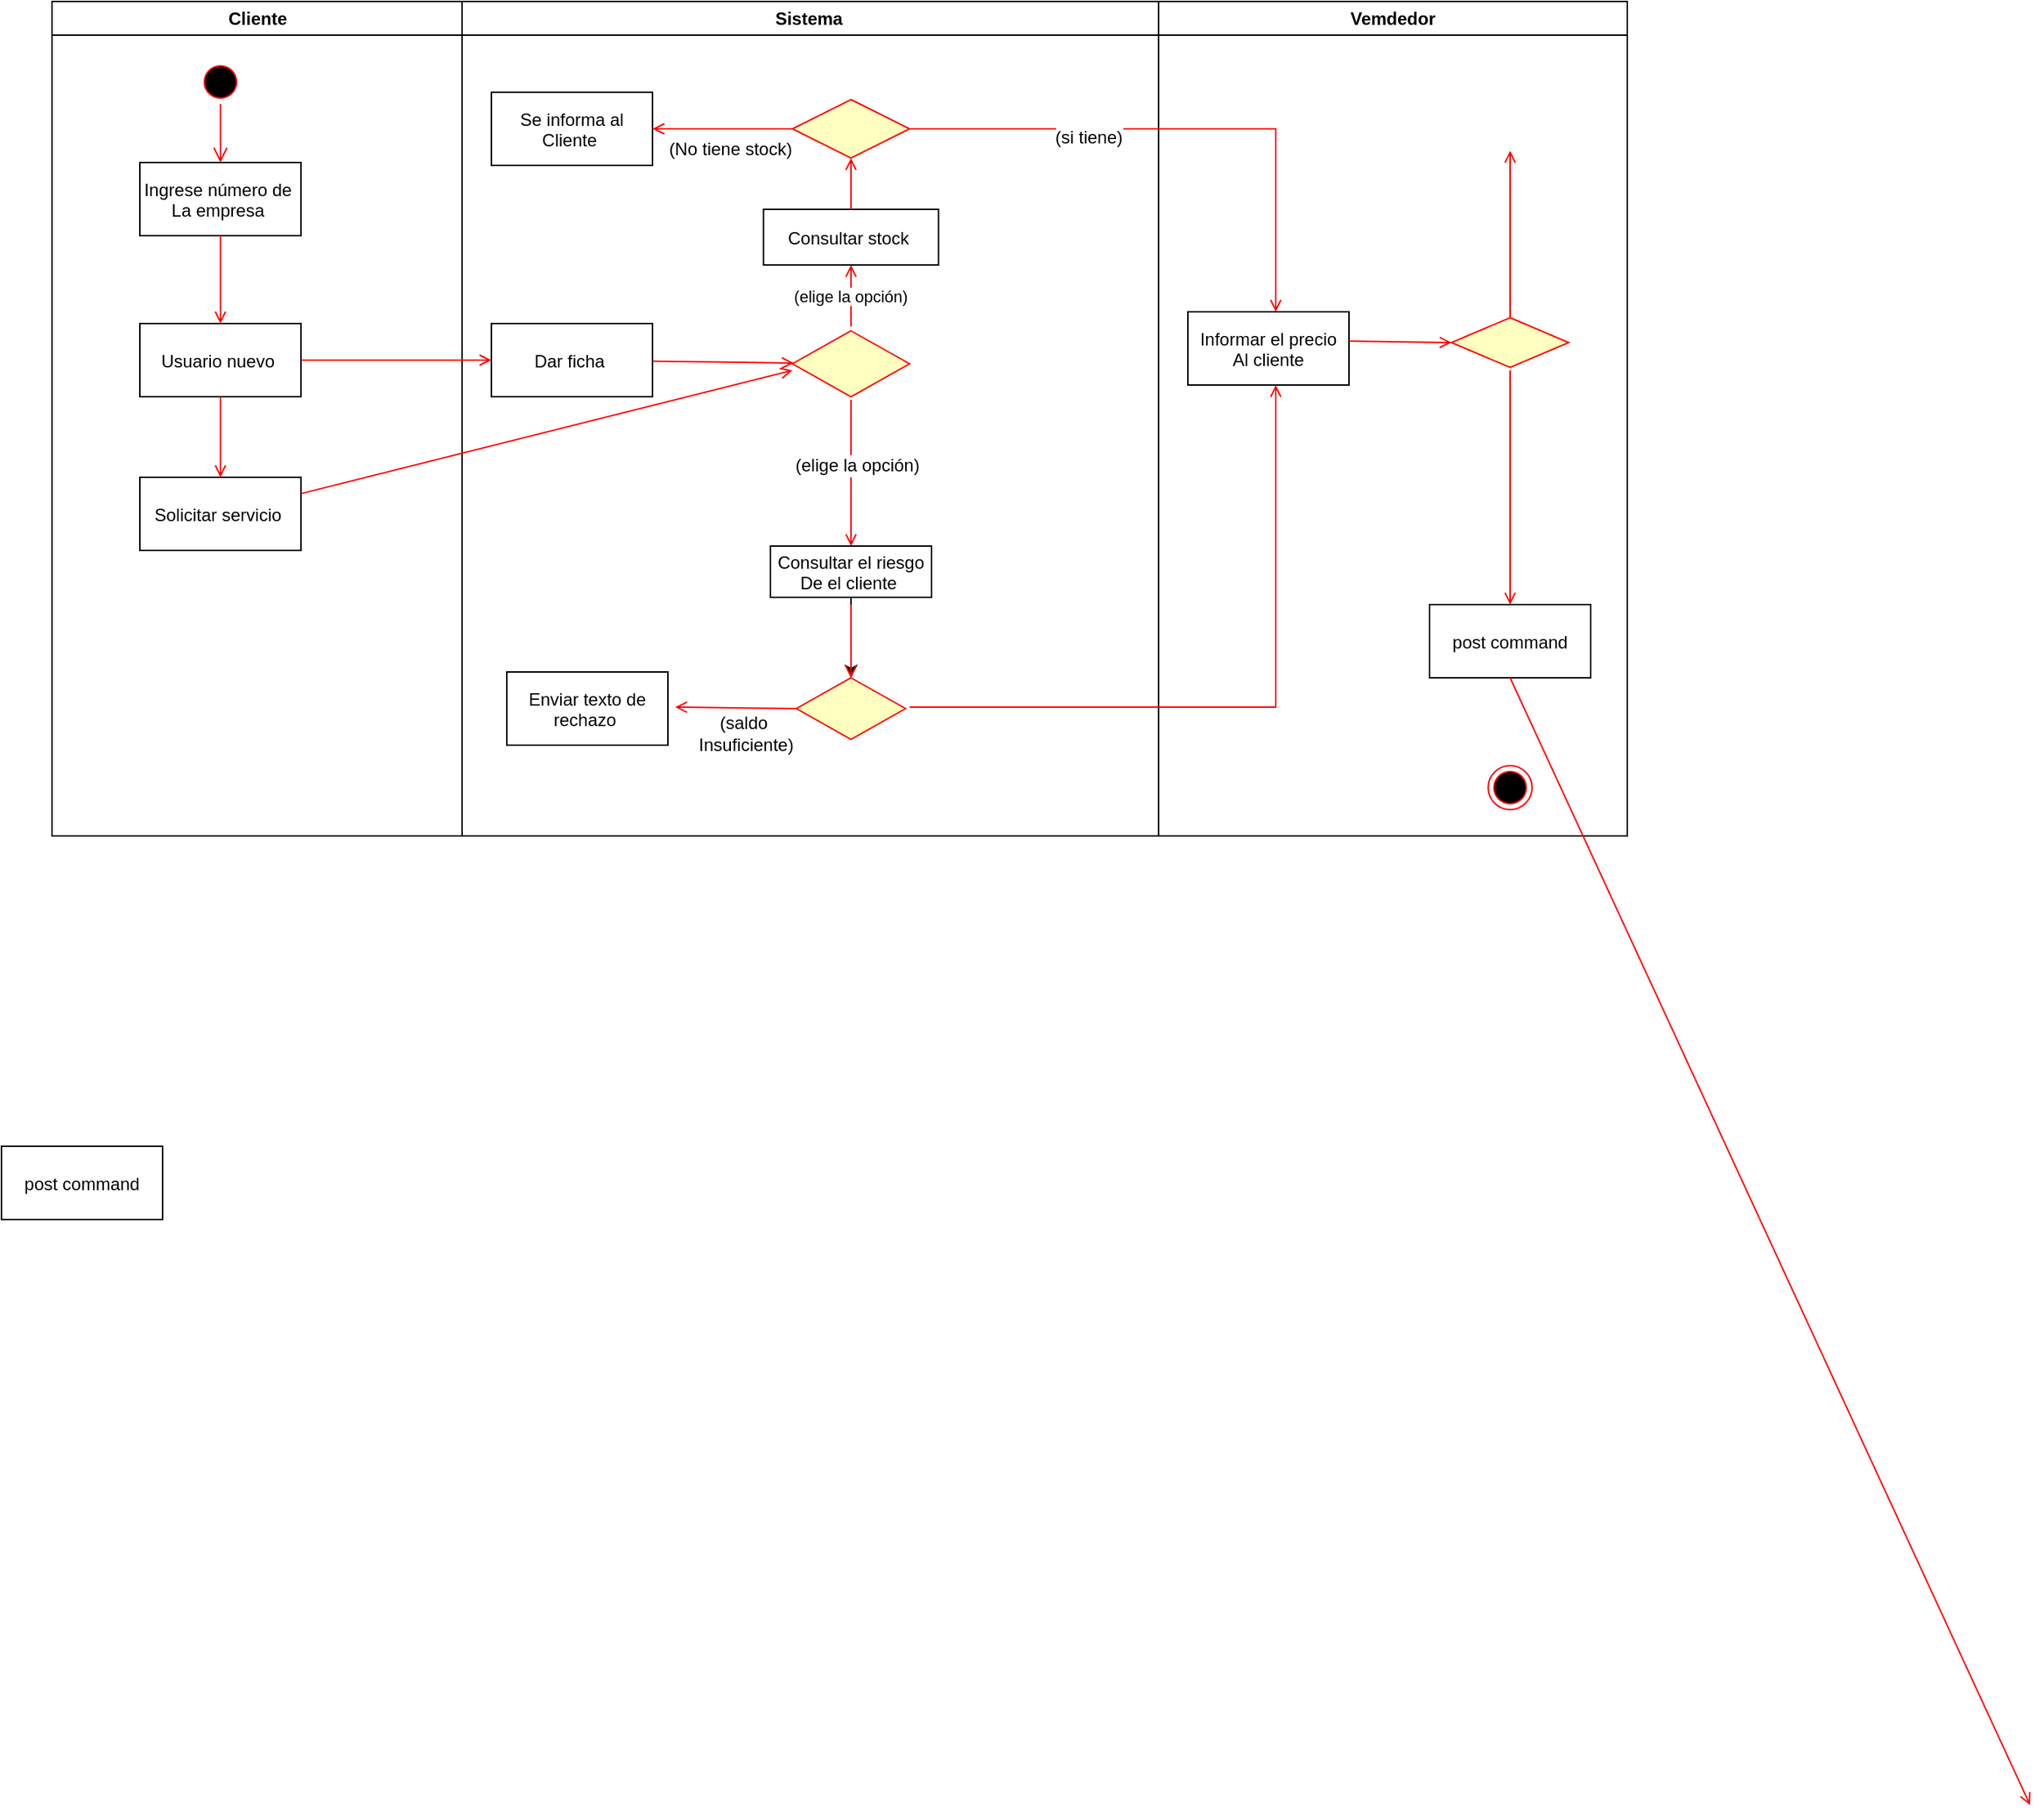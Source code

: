 <mxfile version="21.3.6" type="github">
  <diagram name="Page-1" id="e7e014a7-5840-1c2e-5031-d8a46d1fe8dd">
    <mxGraphModel dx="520" dy="105" grid="1" gridSize="10" guides="1" tooltips="1" connect="1" arrows="1" fold="1" page="1" pageScale="1" pageWidth="1169" pageHeight="826" background="none" math="0" shadow="0">
      <root>
        <mxCell id="0" />
        <mxCell id="1" parent="0" />
        <mxCell id="2" value="Cliente" style="swimlane;whiteSpace=wrap" parent="1" vertex="1">
          <mxGeometry x="164.5" y="128" width="280" height="570" as="geometry" />
        </mxCell>
        <mxCell id="5" value="" style="ellipse;shape=startState;fillColor=#000000;strokeColor=#ff0000;" parent="2" vertex="1">
          <mxGeometry x="100" y="40" width="30" height="30" as="geometry" />
        </mxCell>
        <mxCell id="6" value="" style="edgeStyle=elbowEdgeStyle;elbow=horizontal;verticalAlign=bottom;endArrow=open;endSize=8;strokeColor=#FF0000;endFill=1;rounded=0" parent="2" source="5" target="7" edge="1">
          <mxGeometry x="100" y="40" as="geometry">
            <mxPoint x="115" y="110" as="targetPoint" />
          </mxGeometry>
        </mxCell>
        <mxCell id="7" value="Ingrese número de &#xa;La empresa " style="" parent="2" vertex="1">
          <mxGeometry x="60" y="110" width="110" height="50" as="geometry" />
        </mxCell>
        <mxCell id="8" value="Usuario nuevo " style="" parent="2" vertex="1">
          <mxGeometry x="60" y="220" width="110" height="50" as="geometry" />
        </mxCell>
        <mxCell id="9" value="" style="endArrow=open;strokeColor=#FF0000;endFill=1;rounded=0" parent="2" source="7" target="8" edge="1">
          <mxGeometry relative="1" as="geometry" />
        </mxCell>
        <mxCell id="10" value="Solicitar servicio " style="" parent="2" vertex="1">
          <mxGeometry x="60" y="325" width="110" height="50" as="geometry" />
        </mxCell>
        <mxCell id="11" value="" style="endArrow=open;strokeColor=#FF0000;endFill=1;rounded=0" parent="2" source="8" target="10" edge="1">
          <mxGeometry relative="1" as="geometry" />
        </mxCell>
        <mxCell id="3" value="Sistema " style="swimlane;whiteSpace=wrap" parent="1" vertex="1">
          <mxGeometry x="444.5" y="128" width="475.5" height="570" as="geometry" />
        </mxCell>
        <mxCell id="15" value="Se informa al&#xa;Cliente " style="" parent="3" vertex="1">
          <mxGeometry x="20" y="62" width="110" height="50" as="geometry" />
        </mxCell>
        <mxCell id="16" value="Dar ficha " style="" parent="3" vertex="1">
          <mxGeometry x="20" y="220" width="110" height="50" as="geometry" />
        </mxCell>
        <mxCell id="21" value="" style="rhombus;fillColor=#ffffc0;strokeColor=#ff0000;" parent="3" vertex="1">
          <mxGeometry x="225.5" y="225" width="80" height="45" as="geometry" />
        </mxCell>
        <mxCell id="24" value="" style="endArrow=open;strokeColor=#FF0000;endFill=1;rounded=0" parent="3" source="16" target="21" edge="1">
          <mxGeometry relative="1" as="geometry" />
        </mxCell>
        <mxCell id="Huy1JAtATK8VzCTW5DCG-69" value="" style="edgeStyle=orthogonalEdgeStyle;rounded=0;orthogonalLoop=1;jettySize=auto;html=1;fontFamily=Helvetica;fontSize=12;fontColor=default;" edge="1" parent="3" source="30" target="Huy1JAtATK8VzCTW5DCG-43">
          <mxGeometry relative="1" as="geometry" />
        </mxCell>
        <mxCell id="30" value="Consultar el riesgo&#xa;De el cliente " style="" parent="3" vertex="1">
          <mxGeometry x="210.5" y="372" width="110" height="35" as="geometry" />
        </mxCell>
        <mxCell id="Huy1JAtATK8VzCTW5DCG-54" value="" style="endArrow=open;strokeColor=#FF0000;endFill=1;rounded=0;exitX=0;exitY=0.5;exitDx=0;exitDy=0;entryX=1;entryY=0.5;entryDx=0;entryDy=0;" edge="1" parent="3" source="Huy1JAtATK8VzCTW5DCG-41" target="15">
          <mxGeometry relative="1" as="geometry">
            <mxPoint x="305.5" y="712" as="sourcePoint" />
            <mxPoint x="450.5" y="772" as="targetPoint" />
            <Array as="points" />
          </mxGeometry>
        </mxCell>
        <mxCell id="Huy1JAtATK8VzCTW5DCG-64" value="(No tiene stock)&amp;nbsp;" style="edgeLabel;html=1;align=center;verticalAlign=middle;resizable=0;points=[];fontSize=12;fontFamily=Helvetica;fontColor=default;" vertex="1" connectable="0" parent="Huy1JAtATK8VzCTW5DCG-54">
          <mxGeometry x="-0.127" y="14" relative="1" as="geometry">
            <mxPoint as="offset" />
          </mxGeometry>
        </mxCell>
        <mxCell id="Huy1JAtATK8VzCTW5DCG-48" value="Consultar stock " style="" vertex="1" parent="3">
          <mxGeometry x="205.75" y="142" width="119.5" height="38" as="geometry" />
        </mxCell>
        <mxCell id="Huy1JAtATK8VzCTW5DCG-41" value="" style="rhombus;fillColor=#ffffc0;strokeColor=#ff0000;" vertex="1" parent="3">
          <mxGeometry x="225.5" y="67" width="80" height="40" as="geometry" />
        </mxCell>
        <mxCell id="Huy1JAtATK8VzCTW5DCG-43" value="" style="rhombus;fillColor=#ffffc0;strokeColor=#ff0000;" vertex="1" parent="3">
          <mxGeometry x="228.25" y="462" width="74.5" height="42" as="geometry" />
        </mxCell>
        <mxCell id="18" value="Enviar texto de &#xa;rechazo " style="" parent="3" vertex="1">
          <mxGeometry x="30.5" y="458" width="110" height="50" as="geometry" />
        </mxCell>
        <mxCell id="Huy1JAtATK8VzCTW5DCG-68" value="" style="endArrow=open;strokeColor=#FF0000;endFill=1;rounded=0;entryX=0.5;entryY=0;entryDx=0;entryDy=0;" edge="1" parent="3" target="Huy1JAtATK8VzCTW5DCG-43">
          <mxGeometry relative="1" as="geometry">
            <mxPoint x="265.5" y="412" as="sourcePoint" />
            <mxPoint x="265.5" y="432" as="targetPoint" />
          </mxGeometry>
        </mxCell>
        <mxCell id="4" value="Vemdedor" style="swimlane;whiteSpace=wrap" parent="1" vertex="1">
          <mxGeometry x="920" y="128" width="320" height="570" as="geometry" />
        </mxCell>
        <mxCell id="33" value="Informar el precio&#xa;Al cliente" style="" parent="4" vertex="1">
          <mxGeometry x="20" y="212" width="110" height="50" as="geometry" />
        </mxCell>
        <mxCell id="35" value="" style="edgeStyle=elbowEdgeStyle;elbow=horizontal;strokeColor=#FF0000;endArrow=open;endFill=1;rounded=0;" parent="4" edge="1">
          <mxGeometry width="100" height="100" relative="1" as="geometry">
            <mxPoint x="-170" y="87" as="sourcePoint" />
            <mxPoint x="80" y="212" as="targetPoint" />
            <Array as="points">
              <mxPoint x="80" y="162" />
            </Array>
          </mxGeometry>
        </mxCell>
        <mxCell id="Huy1JAtATK8VzCTW5DCG-66" value="(si tiene)" style="edgeLabel;html=1;align=center;verticalAlign=middle;resizable=0;points=[];fontSize=12;fontFamily=Helvetica;fontColor=default;" vertex="1" connectable="0" parent="35">
          <mxGeometry x="-0.35" y="-6" relative="1" as="geometry">
            <mxPoint as="offset" />
          </mxGeometry>
        </mxCell>
        <mxCell id="37" value="" style="edgeStyle=none;strokeColor=#FF0000;endArrow=open;endFill=1;rounded=0;entryX=0.5;entryY=0;entryDx=0;entryDy=0;" parent="4" target="30" edge="1">
          <mxGeometry width="100" height="100" relative="1" as="geometry">
            <mxPoint x="-210" y="272" as="sourcePoint" />
            <mxPoint x="-190" y="412" as="targetPoint" />
          </mxGeometry>
        </mxCell>
        <mxCell id="Huy1JAtATK8VzCTW5DCG-67" value="(elige la opción)" style="edgeLabel;html=1;align=center;verticalAlign=middle;resizable=0;points=[];fontSize=12;fontFamily=Helvetica;fontColor=default;" vertex="1" connectable="0" parent="37">
          <mxGeometry x="-0.111" y="4" relative="1" as="geometry">
            <mxPoint as="offset" />
          </mxGeometry>
        </mxCell>
        <mxCell id="38" value="" style="ellipse;shape=endState;fillColor=#000000;strokeColor=#ff0000" parent="4" vertex="1">
          <mxGeometry x="225" y="522" width="30" height="30" as="geometry" />
        </mxCell>
        <mxCell id="Huy1JAtATK8VzCTW5DCG-74" value="" style="rhombus;fillColor=#ffffc0;strokeColor=#ff0000;" vertex="1" parent="4">
          <mxGeometry x="200" y="216" width="80" height="34" as="geometry" />
        </mxCell>
        <mxCell id="Huy1JAtATK8VzCTW5DCG-49" value="post command" style="" vertex="1" parent="4">
          <mxGeometry x="185" y="412" width="110" height="50" as="geometry" />
        </mxCell>
        <mxCell id="20" value="" style="endArrow=open;strokeColor=#FF0000;endFill=1;rounded=0" parent="1" source="10" edge="1">
          <mxGeometry relative="1" as="geometry">
            <mxPoint x="670" y="380" as="targetPoint" />
          </mxGeometry>
        </mxCell>
        <mxCell id="Huy1JAtATK8VzCTW5DCG-50" value="post command" style="" vertex="1" parent="1">
          <mxGeometry x="130" y="910" width="110" height="50" as="geometry" />
        </mxCell>
        <mxCell id="Huy1JAtATK8VzCTW5DCG-53" value="" style="endArrow=open;strokeColor=#FF0000;endFill=1;rounded=0;exitX=1;exitY=0.5;exitDx=0;exitDy=0;entryX=0;entryY=0.5;entryDx=0;entryDy=0;" edge="1" parent="1" source="8" target="16">
          <mxGeometry relative="1" as="geometry">
            <mxPoint x="610" y="840" as="sourcePoint" />
            <mxPoint x="450" y="370" as="targetPoint" />
          </mxGeometry>
        </mxCell>
        <mxCell id="Huy1JAtATK8VzCTW5DCG-59" value="(elige la opción)" style="endArrow=open;strokeColor=#FF0000;endFill=1;rounded=0;entryX=0.5;entryY=1;entryDx=0;entryDy=0;" edge="1" parent="1" target="Huy1JAtATK8VzCTW5DCG-48">
          <mxGeometry relative="1" as="geometry">
            <mxPoint x="710" y="350" as="sourcePoint" />
            <mxPoint x="965" y="890" as="targetPoint" />
          </mxGeometry>
        </mxCell>
        <mxCell id="Huy1JAtATK8VzCTW5DCG-60" value="" style="endArrow=open;strokeColor=#FF0000;endFill=1;rounded=0;entryX=0.5;entryY=1;entryDx=0;entryDy=0;" edge="1" parent="1" target="Huy1JAtATK8VzCTW5DCG-41">
          <mxGeometry relative="1" as="geometry">
            <mxPoint x="710" y="270" as="sourcePoint" />
            <mxPoint x="955" y="860" as="targetPoint" />
          </mxGeometry>
        </mxCell>
        <mxCell id="Huy1JAtATK8VzCTW5DCG-70" value="" style="endArrow=open;strokeColor=#FF0000;endFill=1;rounded=0;exitX=0;exitY=0.5;exitDx=0;exitDy=0;" edge="1" parent="1" source="Huy1JAtATK8VzCTW5DCG-43">
          <mxGeometry relative="1" as="geometry">
            <mxPoint x="670" y="620" as="sourcePoint" />
            <mxPoint x="590" y="610" as="targetPoint" />
          </mxGeometry>
        </mxCell>
        <mxCell id="Huy1JAtATK8VzCTW5DCG-71" value="(saldo&amp;nbsp;&lt;br&gt;Insuficiente)" style="edgeLabel;html=1;align=center;verticalAlign=middle;resizable=0;points=[];fontSize=12;fontFamily=Helvetica;fontColor=default;" vertex="1" connectable="0" parent="Huy1JAtATK8VzCTW5DCG-70">
          <mxGeometry x="-0.132" y="1" relative="1" as="geometry">
            <mxPoint x="1" y="16" as="offset" />
          </mxGeometry>
        </mxCell>
        <mxCell id="Huy1JAtATK8VzCTW5DCG-72" value="" style="endArrow=open;strokeColor=#FF0000;endFill=1;rounded=0;" edge="1" parent="1">
          <mxGeometry relative="1" as="geometry">
            <mxPoint x="750" y="610" as="sourcePoint" />
            <mxPoint x="1000" y="390" as="targetPoint" />
            <Array as="points">
              <mxPoint x="1000" y="610" />
            </Array>
          </mxGeometry>
        </mxCell>
        <mxCell id="Huy1JAtATK8VzCTW5DCG-73" value="" style="endArrow=open;strokeColor=#FF0000;endFill=1;rounded=0;entryX=0;entryY=0.5;entryDx=0;entryDy=0;" edge="1" parent="1" target="Huy1JAtATK8VzCTW5DCG-74">
          <mxGeometry relative="1" as="geometry">
            <mxPoint x="1050" y="360" as="sourcePoint" />
            <mxPoint x="1210" y="810" as="targetPoint" />
          </mxGeometry>
        </mxCell>
        <mxCell id="Huy1JAtATK8VzCTW5DCG-75" value="" style="endArrow=open;strokeColor=#FF0000;endFill=1;rounded=0;exitX=0.5;exitY=0;exitDx=0;exitDy=0;" edge="1" parent="1" source="Huy1JAtATK8VzCTW5DCG-74">
          <mxGeometry relative="1" as="geometry">
            <mxPoint x="1300" y="460" as="sourcePoint" />
            <mxPoint x="1160" y="230" as="targetPoint" />
          </mxGeometry>
        </mxCell>
        <mxCell id="Huy1JAtATK8VzCTW5DCG-76" value="" style="endArrow=open;strokeColor=#FF0000;endFill=1;rounded=0;" edge="1" parent="1">
          <mxGeometry relative="1" as="geometry">
            <mxPoint x="1160" y="380" as="sourcePoint" />
            <mxPoint x="1160" y="540" as="targetPoint" />
          </mxGeometry>
        </mxCell>
        <mxCell id="Huy1JAtATK8VzCTW5DCG-79" value="" style="endArrow=open;strokeColor=#FF0000;endFill=1;rounded=0;" edge="1" parent="1">
          <mxGeometry relative="1" as="geometry">
            <mxPoint x="1160" y="590" as="sourcePoint" />
            <mxPoint x="1515" y="1360" as="targetPoint" />
          </mxGeometry>
        </mxCell>
      </root>
    </mxGraphModel>
  </diagram>
</mxfile>
